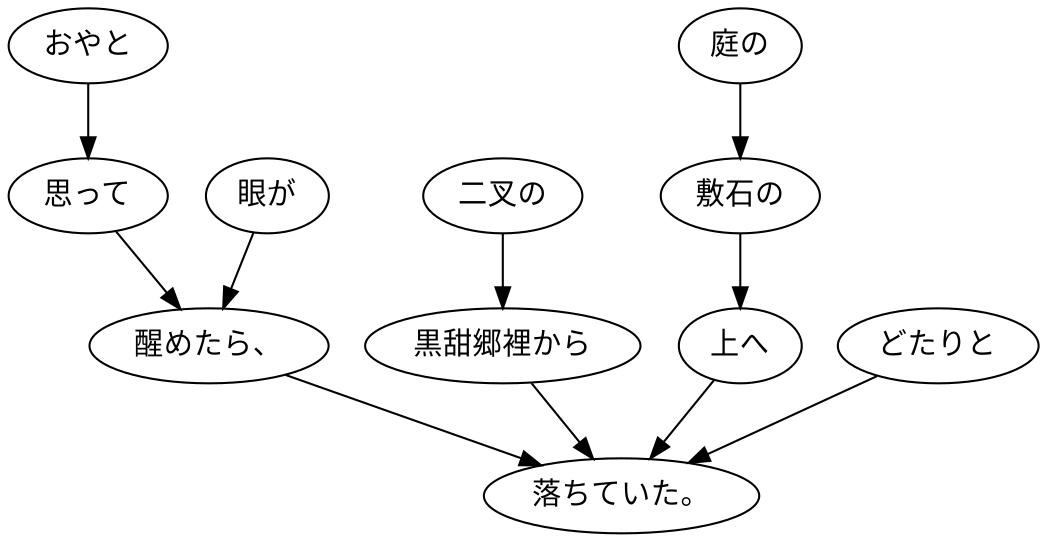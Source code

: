 digraph graph4061 {
	node0 [label="おやと"];
	node1 [label="思って"];
	node2 [label="眼が"];
	node3 [label="醒めたら、"];
	node4 [label="二叉の"];
	node5 [label="黒甜郷裡から"];
	node6 [label="庭の"];
	node7 [label="敷石の"];
	node8 [label="上へ"];
	node9 [label="どたりと"];
	node10 [label="落ちていた。"];
	node0 -> node1;
	node1 -> node3;
	node2 -> node3;
	node3 -> node10;
	node4 -> node5;
	node5 -> node10;
	node6 -> node7;
	node7 -> node8;
	node8 -> node10;
	node9 -> node10;
}
